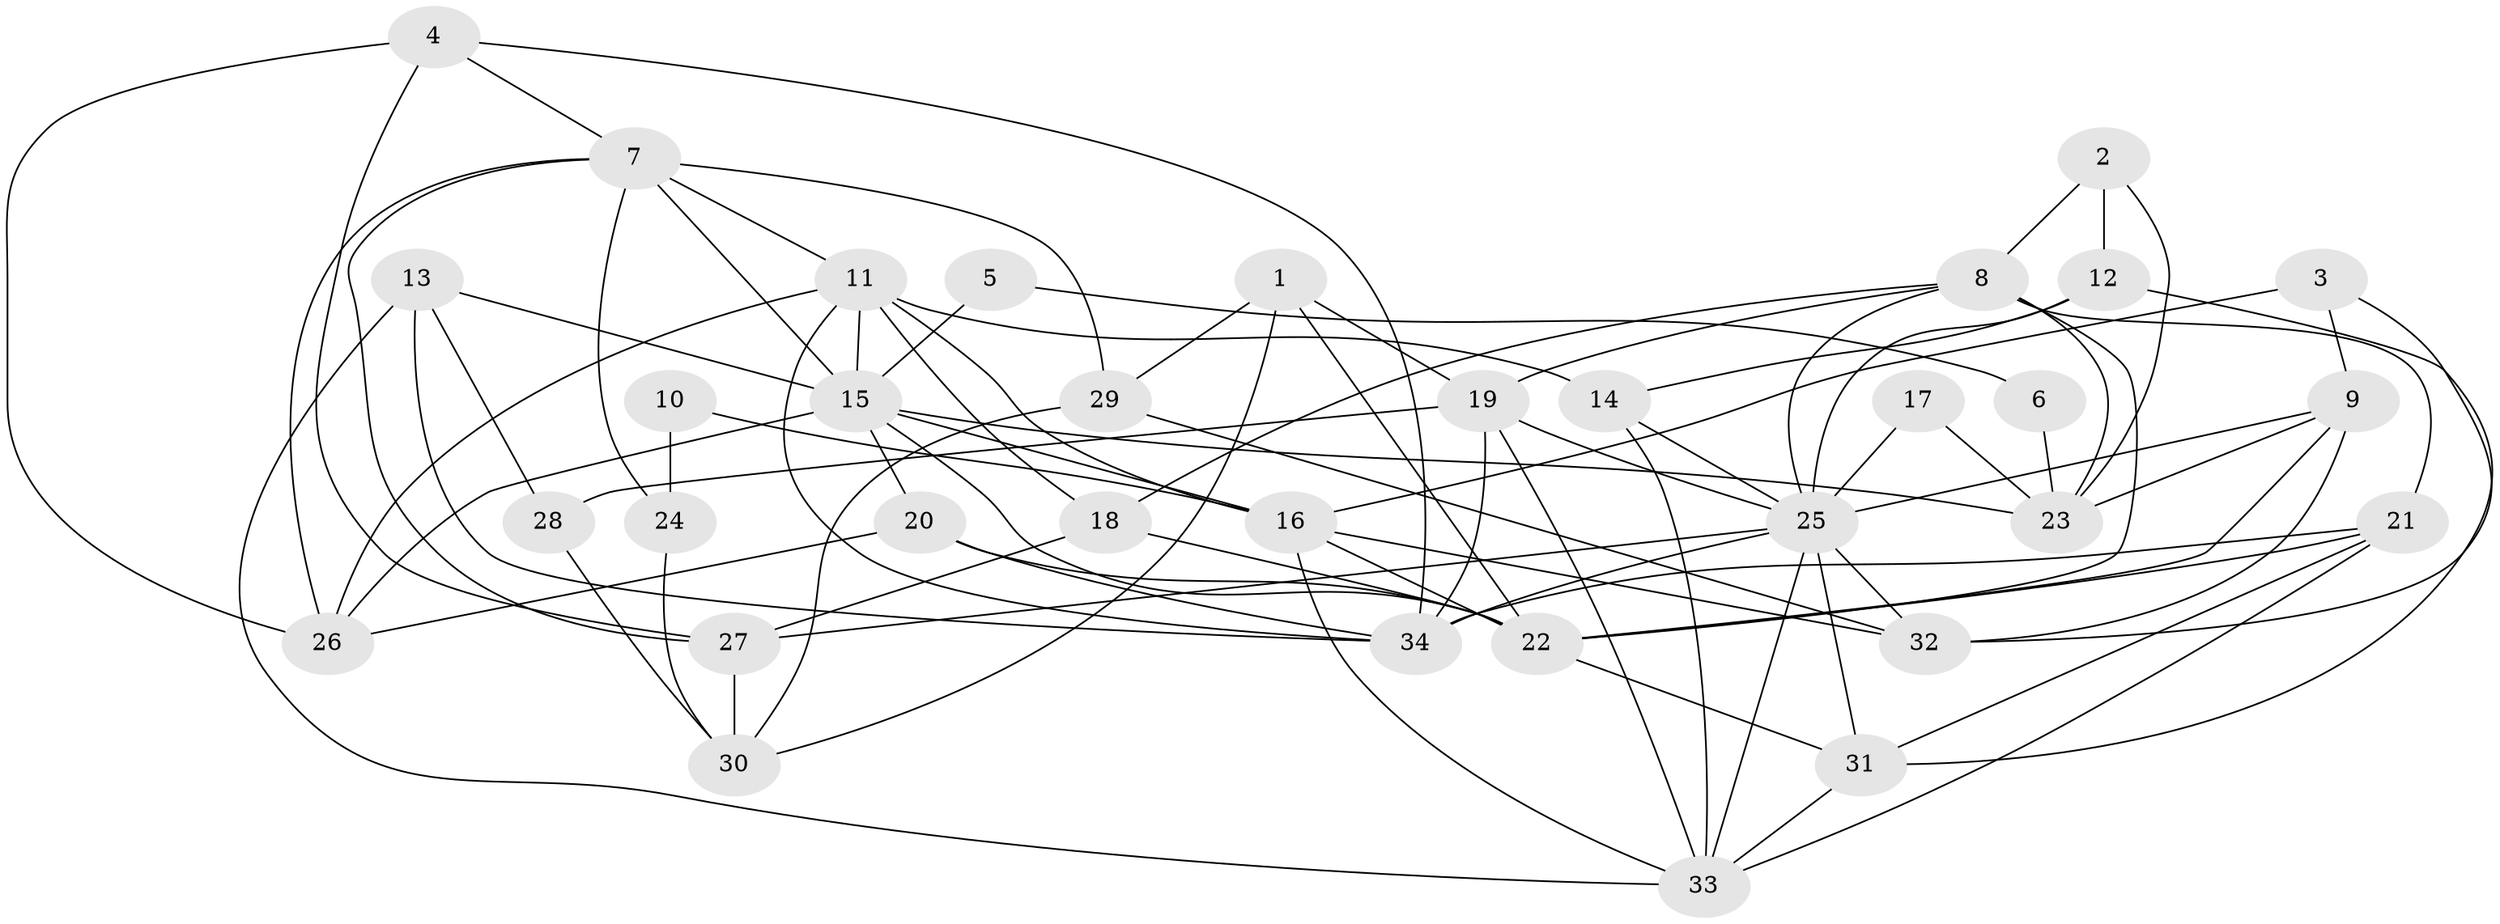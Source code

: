 // original degree distribution, {3: 0.29850746268656714, 2: 0.11940298507462686, 4: 0.26865671641791045, 9: 0.014925373134328358, 5: 0.19402985074626866, 6: 0.05970149253731343, 7: 0.029850746268656716, 8: 0.014925373134328358}
// Generated by graph-tools (version 1.1) at 2025/02/03/09/25 03:02:09]
// undirected, 34 vertices, 85 edges
graph export_dot {
graph [start="1"]
  node [color=gray90,style=filled];
  1;
  2;
  3;
  4;
  5;
  6;
  7;
  8;
  9;
  10;
  11;
  12;
  13;
  14;
  15;
  16;
  17;
  18;
  19;
  20;
  21;
  22;
  23;
  24;
  25;
  26;
  27;
  28;
  29;
  30;
  31;
  32;
  33;
  34;
  1 -- 19 [weight=1.0];
  1 -- 22 [weight=1.0];
  1 -- 29 [weight=1.0];
  1 -- 30 [weight=1.0];
  2 -- 8 [weight=1.0];
  2 -- 12 [weight=1.0];
  2 -- 23 [weight=1.0];
  3 -- 9 [weight=1.0];
  3 -- 16 [weight=2.0];
  3 -- 32 [weight=1.0];
  4 -- 7 [weight=1.0];
  4 -- 26 [weight=1.0];
  4 -- 27 [weight=1.0];
  4 -- 34 [weight=1.0];
  5 -- 6 [weight=1.0];
  5 -- 15 [weight=1.0];
  6 -- 23 [weight=2.0];
  7 -- 11 [weight=1.0];
  7 -- 15 [weight=2.0];
  7 -- 24 [weight=1.0];
  7 -- 26 [weight=1.0];
  7 -- 27 [weight=1.0];
  7 -- 29 [weight=1.0];
  8 -- 18 [weight=1.0];
  8 -- 19 [weight=1.0];
  8 -- 21 [weight=1.0];
  8 -- 22 [weight=1.0];
  8 -- 23 [weight=2.0];
  8 -- 25 [weight=1.0];
  9 -- 22 [weight=1.0];
  9 -- 23 [weight=1.0];
  9 -- 25 [weight=2.0];
  9 -- 32 [weight=1.0];
  10 -- 16 [weight=1.0];
  10 -- 24 [weight=2.0];
  11 -- 14 [weight=1.0];
  11 -- 15 [weight=1.0];
  11 -- 16 [weight=2.0];
  11 -- 18 [weight=1.0];
  11 -- 26 [weight=1.0];
  11 -- 34 [weight=1.0];
  12 -- 14 [weight=1.0];
  12 -- 25 [weight=1.0];
  12 -- 31 [weight=2.0];
  13 -- 15 [weight=1.0];
  13 -- 28 [weight=1.0];
  13 -- 33 [weight=1.0];
  13 -- 34 [weight=1.0];
  14 -- 25 [weight=1.0];
  14 -- 33 [weight=1.0];
  15 -- 16 [weight=2.0];
  15 -- 20 [weight=1.0];
  15 -- 22 [weight=1.0];
  15 -- 23 [weight=1.0];
  15 -- 26 [weight=1.0];
  16 -- 22 [weight=1.0];
  16 -- 32 [weight=1.0];
  16 -- 33 [weight=2.0];
  17 -- 23 [weight=1.0];
  17 -- 25 [weight=1.0];
  18 -- 22 [weight=1.0];
  18 -- 27 [weight=1.0];
  19 -- 25 [weight=1.0];
  19 -- 28 [weight=1.0];
  19 -- 33 [weight=1.0];
  19 -- 34 [weight=1.0];
  20 -- 22 [weight=1.0];
  20 -- 26 [weight=1.0];
  20 -- 34 [weight=1.0];
  21 -- 22 [weight=1.0];
  21 -- 31 [weight=1.0];
  21 -- 33 [weight=1.0];
  21 -- 34 [weight=1.0];
  22 -- 31 [weight=1.0];
  24 -- 30 [weight=2.0];
  25 -- 27 [weight=1.0];
  25 -- 31 [weight=1.0];
  25 -- 32 [weight=1.0];
  25 -- 33 [weight=1.0];
  25 -- 34 [weight=1.0];
  27 -- 30 [weight=2.0];
  28 -- 30 [weight=1.0];
  29 -- 30 [weight=1.0];
  29 -- 32 [weight=1.0];
  31 -- 33 [weight=2.0];
}
